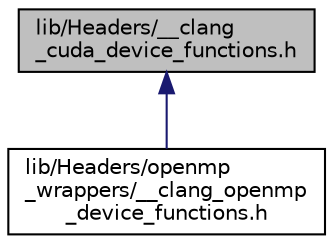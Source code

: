 digraph "lib/Headers/__clang_cuda_device_functions.h"
{
 // LATEX_PDF_SIZE
  bgcolor="transparent";
  edge [fontname="Helvetica",fontsize="10",labelfontname="Helvetica",labelfontsize="10"];
  node [fontname="Helvetica",fontsize="10",shape=record];
  Node1 [label="lib/Headers/__clang\l_cuda_device_functions.h",height=0.2,width=0.4,color="black", fillcolor="grey75", style="filled", fontcolor="black",tooltip=" "];
  Node1 -> Node2 [dir="back",color="midnightblue",fontsize="10",style="solid",fontname="Helvetica"];
  Node2 [label="lib/Headers/openmp\l_wrappers/__clang_openmp\l_device_functions.h",height=0.2,width=0.4,color="black",URL="$____clang__openmp__device__functions_8h.html",tooltip=" "];
}
